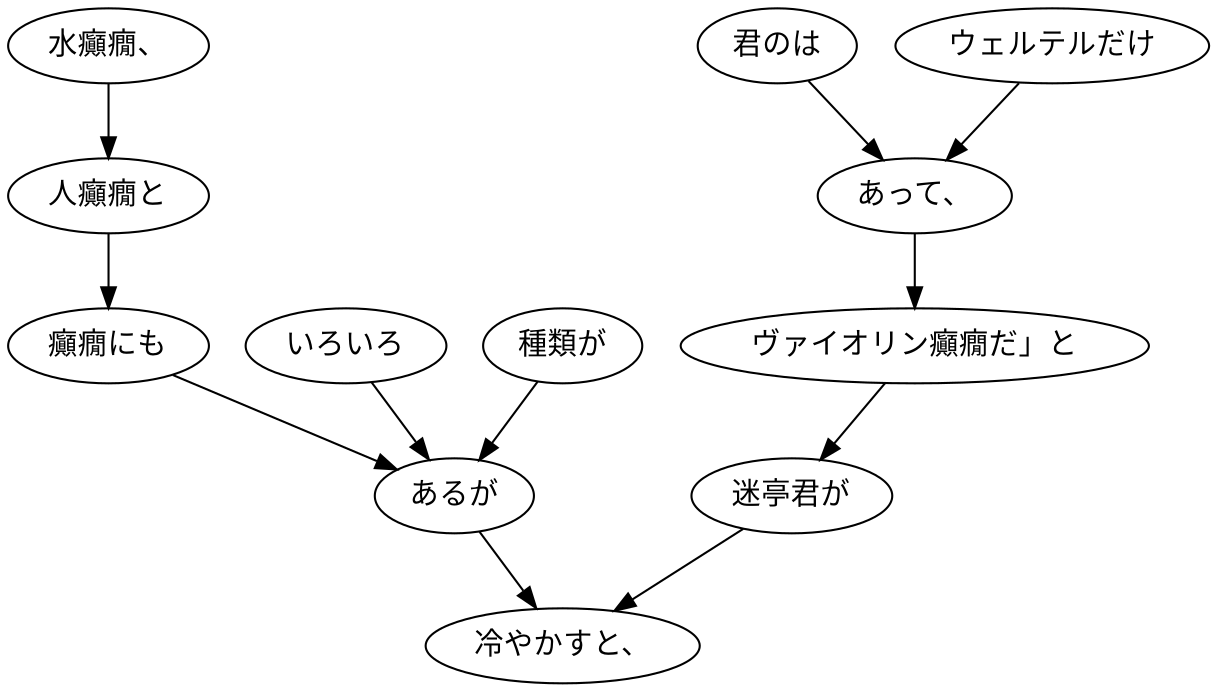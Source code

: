 digraph graph7920 {
	node0 [label="水癲癇、"];
	node1 [label="人癲癇と"];
	node2 [label="癲癇にも"];
	node3 [label="いろいろ"];
	node4 [label="種類が"];
	node5 [label="あるが"];
	node6 [label="君のは"];
	node7 [label="ウェルテルだけ"];
	node8 [label="あって、"];
	node9 [label="ヴァイオリン癲癇だ」と"];
	node10 [label="迷亭君が"];
	node11 [label="冷やかすと、"];
	node0 -> node1;
	node1 -> node2;
	node2 -> node5;
	node3 -> node5;
	node4 -> node5;
	node5 -> node11;
	node6 -> node8;
	node7 -> node8;
	node8 -> node9;
	node9 -> node10;
	node10 -> node11;
}
